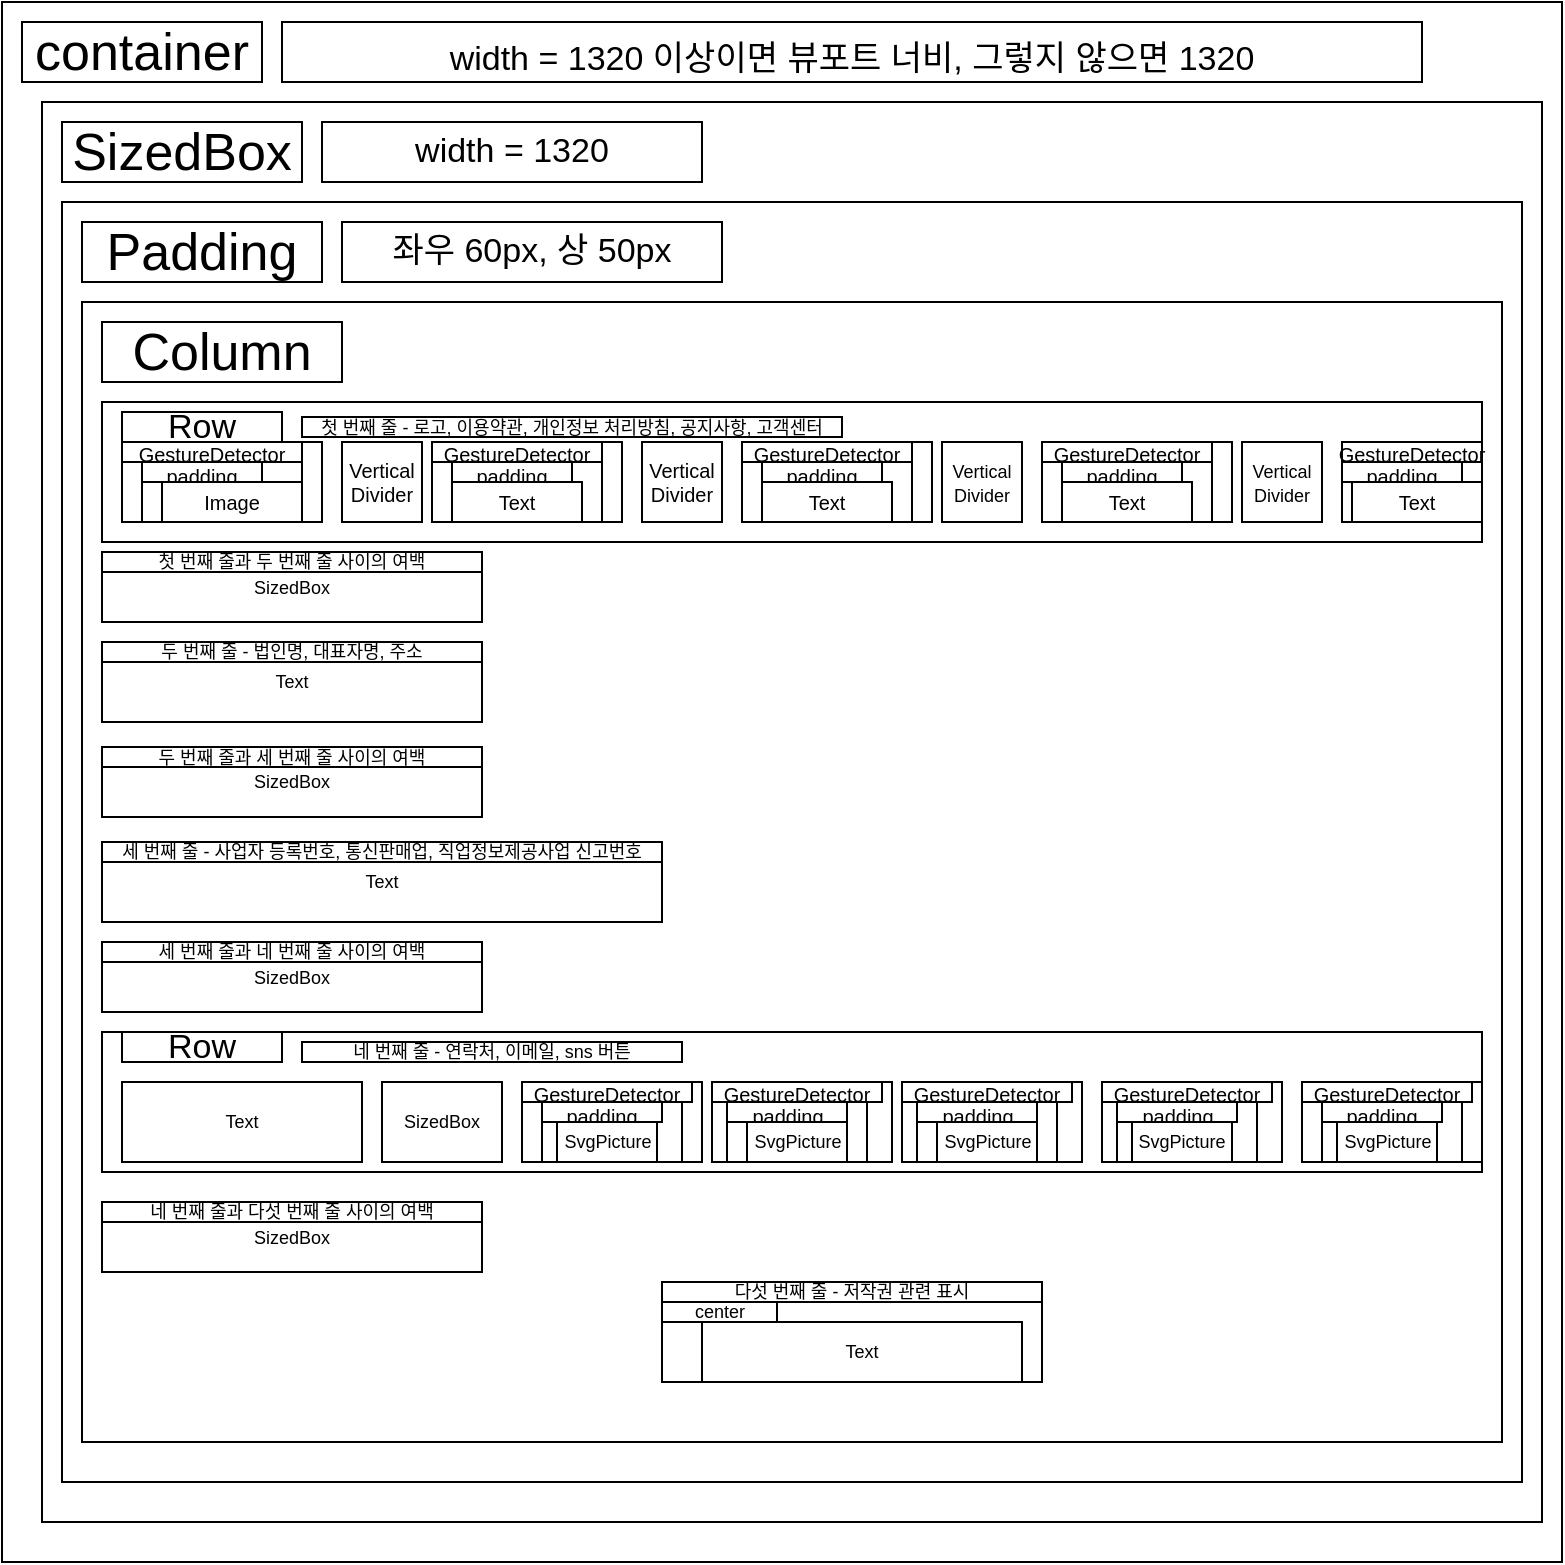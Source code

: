 <mxfile version="16.0.3" type="github">
  <diagram id="M_zqmDelzy8pDt6vgbyE" name="Page-1">
    <mxGraphModel dx="1222" dy="495" grid="1" gridSize="10" guides="1" tooltips="1" connect="1" arrows="1" fold="1" page="1" pageScale="1" pageWidth="827" pageHeight="1169" math="0" shadow="0">
      <root>
        <mxCell id="0" />
        <mxCell id="1" parent="0" />
        <mxCell id="EXQ4jVyw8t44hVukwaR4-1" value="" style="whiteSpace=wrap;html=1;aspect=fixed;" vertex="1" parent="1">
          <mxGeometry x="160" y="800" as="geometry" />
        </mxCell>
        <mxCell id="EXQ4jVyw8t44hVukwaR4-2" value="" style="whiteSpace=wrap;html=1;aspect=fixed;" vertex="1" parent="1">
          <mxGeometry x="-10" y="250" width="780" height="780" as="geometry" />
        </mxCell>
        <mxCell id="EXQ4jVyw8t44hVukwaR4-3" value="&lt;font style=&quot;font-size: 26px&quot;&gt;container&lt;/font&gt;" style="rounded=0;whiteSpace=wrap;html=1;" vertex="1" parent="1">
          <mxGeometry y="260" width="120" height="30" as="geometry" />
        </mxCell>
        <mxCell id="EXQ4jVyw8t44hVukwaR4-5" value="" style="rounded=0;whiteSpace=wrap;html=1;fontSize=26;" vertex="1" parent="1">
          <mxGeometry x="10" y="300" width="750" height="710" as="geometry" />
        </mxCell>
        <mxCell id="EXQ4jVyw8t44hVukwaR4-6" value="&lt;font style=&quot;font-size: 26px&quot;&gt;SizedBox&lt;/font&gt;" style="rounded=0;whiteSpace=wrap;html=1;" vertex="1" parent="1">
          <mxGeometry x="20" y="310" width="120" height="30" as="geometry" />
        </mxCell>
        <mxCell id="EXQ4jVyw8t44hVukwaR4-8" value="&lt;font style=&quot;font-size: 17px&quot;&gt;width = 1320 이상이면 뷰포트 너비, 그렇지 않으면 1320&lt;/font&gt;" style="rounded=0;whiteSpace=wrap;html=1;fontSize=26;" vertex="1" parent="1">
          <mxGeometry x="130" y="260" width="570" height="30" as="geometry" />
        </mxCell>
        <mxCell id="EXQ4jVyw8t44hVukwaR4-9" value="width = 1320" style="rounded=0;whiteSpace=wrap;html=1;fontSize=17;" vertex="1" parent="1">
          <mxGeometry x="150" y="310" width="190" height="30" as="geometry" />
        </mxCell>
        <mxCell id="EXQ4jVyw8t44hVukwaR4-10" value="" style="rounded=0;whiteSpace=wrap;html=1;fontSize=17;" vertex="1" parent="1">
          <mxGeometry x="20" y="350" width="730" height="640" as="geometry" />
        </mxCell>
        <mxCell id="EXQ4jVyw8t44hVukwaR4-11" value="&lt;span style=&quot;font-size: 26px&quot;&gt;Padding&lt;/span&gt;" style="rounded=0;whiteSpace=wrap;html=1;" vertex="1" parent="1">
          <mxGeometry x="30" y="360" width="120" height="30" as="geometry" />
        </mxCell>
        <mxCell id="EXQ4jVyw8t44hVukwaR4-12" value="좌우 60px, 상 50px" style="rounded=0;whiteSpace=wrap;html=1;fontSize=17;" vertex="1" parent="1">
          <mxGeometry x="160" y="360" width="190" height="30" as="geometry" />
        </mxCell>
        <mxCell id="EXQ4jVyw8t44hVukwaR4-13" value="" style="rounded=0;whiteSpace=wrap;html=1;fontSize=17;" vertex="1" parent="1">
          <mxGeometry x="30" y="400" width="710" height="570" as="geometry" />
        </mxCell>
        <mxCell id="EXQ4jVyw8t44hVukwaR4-14" value="&lt;span style=&quot;font-size: 26px&quot;&gt;Column&lt;/span&gt;" style="rounded=0;whiteSpace=wrap;html=1;" vertex="1" parent="1">
          <mxGeometry x="40" y="410" width="120" height="30" as="geometry" />
        </mxCell>
        <mxCell id="EXQ4jVyw8t44hVukwaR4-15" value="" style="rounded=0;whiteSpace=wrap;html=1;fontSize=17;" vertex="1" parent="1">
          <mxGeometry x="40" y="450" width="690" height="70" as="geometry" />
        </mxCell>
        <mxCell id="EXQ4jVyw8t44hVukwaR4-16" value="Row" style="rounded=0;whiteSpace=wrap;html=1;fontSize=17;" vertex="1" parent="1">
          <mxGeometry x="50" y="455" width="80" height="15" as="geometry" />
        </mxCell>
        <mxCell id="EXQ4jVyw8t44hVukwaR4-18" value="" style="rounded=0;whiteSpace=wrap;html=1;fontSize=17;" vertex="1" parent="1">
          <mxGeometry x="50" y="470" width="100" height="40" as="geometry" />
        </mxCell>
        <mxCell id="EXQ4jVyw8t44hVukwaR4-19" value="&lt;font size=&quot;1&quot;&gt;GestureDetector&lt;/font&gt;" style="rounded=0;whiteSpace=wrap;html=1;fontSize=17;" vertex="1" parent="1">
          <mxGeometry x="50" y="470" width="90" height="10" as="geometry" />
        </mxCell>
        <mxCell id="EXQ4jVyw8t44hVukwaR4-20" value="" style="rounded=0;whiteSpace=wrap;html=1;fontSize=16;" vertex="1" parent="1">
          <mxGeometry x="60" y="480" width="80" height="30" as="geometry" />
        </mxCell>
        <mxCell id="EXQ4jVyw8t44hVukwaR4-21" value="&lt;font style=&quot;font-size: 10px&quot;&gt;padding&lt;/font&gt;" style="rounded=0;whiteSpace=wrap;html=1;fontSize=16;" vertex="1" parent="1">
          <mxGeometry x="60" y="480" width="60" height="10" as="geometry" />
        </mxCell>
        <mxCell id="EXQ4jVyw8t44hVukwaR4-22" value="Image" style="rounded=0;whiteSpace=wrap;html=1;fontSize=10;" vertex="1" parent="1">
          <mxGeometry x="70" y="490" width="70" height="20" as="geometry" />
        </mxCell>
        <mxCell id="EXQ4jVyw8t44hVukwaR4-24" value="" style="rounded=0;whiteSpace=wrap;html=1;fontSize=17;" vertex="1" parent="1">
          <mxGeometry x="205" y="470" width="95" height="40" as="geometry" />
        </mxCell>
        <mxCell id="EXQ4jVyw8t44hVukwaR4-25" value="&lt;font size=&quot;1&quot;&gt;GestureDetector&lt;/font&gt;" style="rounded=0;whiteSpace=wrap;html=1;fontSize=17;" vertex="1" parent="1">
          <mxGeometry x="205" y="470" width="85" height="10" as="geometry" />
        </mxCell>
        <mxCell id="EXQ4jVyw8t44hVukwaR4-26" value="" style="rounded=0;whiteSpace=wrap;html=1;fontSize=16;" vertex="1" parent="1">
          <mxGeometry x="215" y="480" width="75" height="30" as="geometry" />
        </mxCell>
        <mxCell id="EXQ4jVyw8t44hVukwaR4-27" value="&lt;font style=&quot;font-size: 10px&quot;&gt;padding&lt;/font&gt;" style="rounded=0;whiteSpace=wrap;html=1;fontSize=16;" vertex="1" parent="1">
          <mxGeometry x="215" y="480" width="60" height="10" as="geometry" />
        </mxCell>
        <mxCell id="EXQ4jVyw8t44hVukwaR4-28" value="Text" style="rounded=0;whiteSpace=wrap;html=1;fontSize=10;" vertex="1" parent="1">
          <mxGeometry x="215" y="490" width="65" height="20" as="geometry" />
        </mxCell>
        <mxCell id="EXQ4jVyw8t44hVukwaR4-30" value="Vertical&lt;br&gt;Divider" style="rounded=0;whiteSpace=wrap;html=1;fontSize=10;" vertex="1" parent="1">
          <mxGeometry x="160" y="470" width="40" height="40" as="geometry" />
        </mxCell>
        <mxCell id="EXQ4jVyw8t44hVukwaR4-31" value="Vertical&lt;br&gt;Divider" style="rounded=0;whiteSpace=wrap;html=1;fontSize=10;" vertex="1" parent="1">
          <mxGeometry x="310" y="470" width="40" height="40" as="geometry" />
        </mxCell>
        <mxCell id="EXQ4jVyw8t44hVukwaR4-32" value="" style="rounded=0;whiteSpace=wrap;html=1;fontSize=17;" vertex="1" parent="1">
          <mxGeometry x="360" y="470" width="95" height="40" as="geometry" />
        </mxCell>
        <mxCell id="EXQ4jVyw8t44hVukwaR4-33" value="&lt;font size=&quot;1&quot;&gt;GestureDetector&lt;/font&gt;" style="rounded=0;whiteSpace=wrap;html=1;fontSize=17;" vertex="1" parent="1">
          <mxGeometry x="360" y="470" width="85" height="10" as="geometry" />
        </mxCell>
        <mxCell id="EXQ4jVyw8t44hVukwaR4-35" value="" style="rounded=0;whiteSpace=wrap;html=1;fontSize=16;" vertex="1" parent="1">
          <mxGeometry x="370" y="480" width="75" height="30" as="geometry" />
        </mxCell>
        <mxCell id="EXQ4jVyw8t44hVukwaR4-36" value="&lt;font style=&quot;font-size: 10px&quot;&gt;padding&lt;/font&gt;" style="rounded=0;whiteSpace=wrap;html=1;fontSize=16;" vertex="1" parent="1">
          <mxGeometry x="370" y="480" width="60" height="10" as="geometry" />
        </mxCell>
        <mxCell id="EXQ4jVyw8t44hVukwaR4-37" value="Text" style="rounded=0;whiteSpace=wrap;html=1;fontSize=10;" vertex="1" parent="1">
          <mxGeometry x="370" y="490" width="65" height="20" as="geometry" />
        </mxCell>
        <mxCell id="EXQ4jVyw8t44hVukwaR4-38" value="&lt;font style=&quot;font-size: 9px&quot;&gt;Vertical&lt;br style=&quot;font-size: 9px&quot;&gt;Divider&lt;/font&gt;" style="rounded=0;whiteSpace=wrap;html=1;fontSize=10;" vertex="1" parent="1">
          <mxGeometry x="460" y="470" width="40" height="40" as="geometry" />
        </mxCell>
        <mxCell id="EXQ4jVyw8t44hVukwaR4-39" value="" style="rounded=0;whiteSpace=wrap;html=1;fontSize=17;" vertex="1" parent="1">
          <mxGeometry x="510" y="470" width="95" height="40" as="geometry" />
        </mxCell>
        <mxCell id="EXQ4jVyw8t44hVukwaR4-40" value="" style="rounded=0;whiteSpace=wrap;html=1;fontSize=16;" vertex="1" parent="1">
          <mxGeometry x="520" y="480" width="75" height="30" as="geometry" />
        </mxCell>
        <mxCell id="EXQ4jVyw8t44hVukwaR4-41" value="&lt;font size=&quot;1&quot;&gt;GestureDetector&lt;/font&gt;" style="rounded=0;whiteSpace=wrap;html=1;fontSize=17;" vertex="1" parent="1">
          <mxGeometry x="510" y="470" width="85" height="10" as="geometry" />
        </mxCell>
        <mxCell id="EXQ4jVyw8t44hVukwaR4-42" value="&lt;font style=&quot;font-size: 10px&quot;&gt;padding&lt;/font&gt;" style="rounded=0;whiteSpace=wrap;html=1;fontSize=16;" vertex="1" parent="1">
          <mxGeometry x="520" y="480" width="60" height="10" as="geometry" />
        </mxCell>
        <mxCell id="EXQ4jVyw8t44hVukwaR4-43" value="Text" style="rounded=0;whiteSpace=wrap;html=1;fontSize=10;" vertex="1" parent="1">
          <mxGeometry x="520" y="490" width="65" height="20" as="geometry" />
        </mxCell>
        <mxCell id="EXQ4jVyw8t44hVukwaR4-44" value="&lt;font style=&quot;font-size: 9px&quot;&gt;Vertical&lt;br style=&quot;font-size: 9px&quot;&gt;Divider&lt;/font&gt;" style="rounded=0;whiteSpace=wrap;html=1;fontSize=10;" vertex="1" parent="1">
          <mxGeometry x="610" y="470" width="40" height="40" as="geometry" />
        </mxCell>
        <mxCell id="EXQ4jVyw8t44hVukwaR4-45" value="" style="rounded=0;whiteSpace=wrap;html=1;fontSize=17;" vertex="1" parent="1">
          <mxGeometry x="660" y="470" width="70" height="40" as="geometry" />
        </mxCell>
        <mxCell id="EXQ4jVyw8t44hVukwaR4-46" value="&lt;font size=&quot;1&quot;&gt;GestureDetector&lt;/font&gt;" style="rounded=0;whiteSpace=wrap;html=1;fontSize=17;" vertex="1" parent="1">
          <mxGeometry x="660" y="470" width="70" height="10" as="geometry" />
        </mxCell>
        <mxCell id="EXQ4jVyw8t44hVukwaR4-47" value="&lt;font style=&quot;font-size: 10px&quot;&gt;padding&lt;/font&gt;" style="rounded=0;whiteSpace=wrap;html=1;fontSize=16;" vertex="1" parent="1">
          <mxGeometry x="660" y="480" width="60" height="10" as="geometry" />
        </mxCell>
        <mxCell id="EXQ4jVyw8t44hVukwaR4-48" value="Text" style="rounded=0;whiteSpace=wrap;html=1;fontSize=10;" vertex="1" parent="1">
          <mxGeometry x="665" y="490" width="65" height="20" as="geometry" />
        </mxCell>
        <mxCell id="EXQ4jVyw8t44hVukwaR4-49" value="SizedBox" style="rounded=0;whiteSpace=wrap;html=1;fontSize=9;" vertex="1" parent="1">
          <mxGeometry x="40" y="525" width="190" height="35" as="geometry" />
        </mxCell>
        <mxCell id="EXQ4jVyw8t44hVukwaR4-50" value="Text" style="rounded=0;whiteSpace=wrap;html=1;fontSize=9;" vertex="1" parent="1">
          <mxGeometry x="40" y="570" width="190" height="40" as="geometry" />
        </mxCell>
        <mxCell id="EXQ4jVyw8t44hVukwaR4-51" value="SizedBox" style="rounded=0;whiteSpace=wrap;html=1;fontSize=9;" vertex="1" parent="1">
          <mxGeometry x="40" y="622.5" width="190" height="35" as="geometry" />
        </mxCell>
        <mxCell id="EXQ4jVyw8t44hVukwaR4-57" value="Text" style="rounded=0;whiteSpace=wrap;html=1;fontSize=9;" vertex="1" parent="1">
          <mxGeometry x="40" y="670" width="280" height="40" as="geometry" />
        </mxCell>
        <mxCell id="EXQ4jVyw8t44hVukwaR4-58" value="SizedBox" style="rounded=0;whiteSpace=wrap;html=1;fontSize=9;" vertex="1" parent="1">
          <mxGeometry x="40" y="720" width="190" height="35" as="geometry" />
        </mxCell>
        <mxCell id="EXQ4jVyw8t44hVukwaR4-59" value="" style="rounded=0;whiteSpace=wrap;html=1;fontSize=17;" vertex="1" parent="1">
          <mxGeometry x="40" y="765" width="690" height="70" as="geometry" />
        </mxCell>
        <mxCell id="EXQ4jVyw8t44hVukwaR4-60" value="Row" style="rounded=0;whiteSpace=wrap;html=1;fontSize=17;" vertex="1" parent="1">
          <mxGeometry x="50" y="765" width="80" height="15" as="geometry" />
        </mxCell>
        <mxCell id="EXQ4jVyw8t44hVukwaR4-62" value="Text" style="rounded=0;whiteSpace=wrap;html=1;fontSize=9;" vertex="1" parent="1">
          <mxGeometry x="50" y="790" width="120" height="40" as="geometry" />
        </mxCell>
        <mxCell id="EXQ4jVyw8t44hVukwaR4-63" value="SizedBox" style="rounded=0;whiteSpace=wrap;html=1;fontSize=9;" vertex="1" parent="1">
          <mxGeometry x="180" y="790" width="60" height="40" as="geometry" />
        </mxCell>
        <mxCell id="EXQ4jVyw8t44hVukwaR4-65" value="" style="rounded=0;whiteSpace=wrap;html=1;fontSize=9;" vertex="1" parent="1">
          <mxGeometry x="250" y="790" width="90" height="40" as="geometry" />
        </mxCell>
        <mxCell id="EXQ4jVyw8t44hVukwaR4-66" value="" style="rounded=0;whiteSpace=wrap;html=1;fontSize=9;" vertex="1" parent="1">
          <mxGeometry x="345" y="790" width="90" height="40" as="geometry" />
        </mxCell>
        <mxCell id="EXQ4jVyw8t44hVukwaR4-67" value="" style="rounded=0;whiteSpace=wrap;html=1;fontSize=9;" vertex="1" parent="1">
          <mxGeometry x="440" y="790" width="90" height="40" as="geometry" />
        </mxCell>
        <mxCell id="EXQ4jVyw8t44hVukwaR4-68" value="" style="rounded=0;whiteSpace=wrap;html=1;fontSize=9;" vertex="1" parent="1">
          <mxGeometry x="540" y="790" width="90" height="40" as="geometry" />
        </mxCell>
        <mxCell id="EXQ4jVyw8t44hVukwaR4-69" value="" style="rounded=0;whiteSpace=wrap;html=1;fontSize=9;" vertex="1" parent="1">
          <mxGeometry x="640" y="790" width="90" height="40" as="geometry" />
        </mxCell>
        <mxCell id="EXQ4jVyw8t44hVukwaR4-70" value="&lt;font size=&quot;1&quot;&gt;GestureDetector&lt;/font&gt;" style="rounded=0;whiteSpace=wrap;html=1;fontSize=17;" vertex="1" parent="1">
          <mxGeometry x="250" y="790" width="85" height="10" as="geometry" />
        </mxCell>
        <mxCell id="EXQ4jVyw8t44hVukwaR4-71" value="&lt;font size=&quot;1&quot;&gt;GestureDetector&lt;/font&gt;" style="rounded=0;whiteSpace=wrap;html=1;fontSize=17;" vertex="1" parent="1">
          <mxGeometry x="345" y="790" width="85" height="10" as="geometry" />
        </mxCell>
        <mxCell id="EXQ4jVyw8t44hVukwaR4-72" value="&lt;font size=&quot;1&quot;&gt;GestureDetector&lt;/font&gt;" style="rounded=0;whiteSpace=wrap;html=1;fontSize=17;" vertex="1" parent="1">
          <mxGeometry x="440" y="790" width="85" height="10" as="geometry" />
        </mxCell>
        <mxCell id="EXQ4jVyw8t44hVukwaR4-73" value="&lt;font size=&quot;1&quot;&gt;GestureDetector&lt;/font&gt;" style="rounded=0;whiteSpace=wrap;html=1;fontSize=17;" vertex="1" parent="1">
          <mxGeometry x="540" y="790" width="85" height="10" as="geometry" />
        </mxCell>
        <mxCell id="EXQ4jVyw8t44hVukwaR4-76" value="" style="rounded=0;whiteSpace=wrap;html=1;fontSize=9;" vertex="1" parent="1">
          <mxGeometry x="260" y="800" width="70" height="30" as="geometry" />
        </mxCell>
        <mxCell id="EXQ4jVyw8t44hVukwaR4-77" value="&lt;font style=&quot;font-size: 10px&quot;&gt;padding&lt;/font&gt;" style="rounded=0;whiteSpace=wrap;html=1;fontSize=16;" vertex="1" parent="1">
          <mxGeometry x="260" y="800" width="60" height="10" as="geometry" />
        </mxCell>
        <mxCell id="EXQ4jVyw8t44hVukwaR4-78" value="" style="rounded=0;whiteSpace=wrap;html=1;fontSize=9;" vertex="1" parent="1">
          <mxGeometry x="352.5" y="800" width="70" height="30" as="geometry" />
        </mxCell>
        <mxCell id="EXQ4jVyw8t44hVukwaR4-79" value="" style="rounded=0;whiteSpace=wrap;html=1;fontSize=9;" vertex="1" parent="1">
          <mxGeometry x="447.5" y="800" width="70" height="30" as="geometry" />
        </mxCell>
        <mxCell id="EXQ4jVyw8t44hVukwaR4-80" value="" style="rounded=0;whiteSpace=wrap;html=1;fontSize=9;" vertex="1" parent="1">
          <mxGeometry x="547.5" y="800" width="70" height="30" as="geometry" />
        </mxCell>
        <mxCell id="EXQ4jVyw8t44hVukwaR4-81" value="" style="rounded=0;whiteSpace=wrap;html=1;fontSize=9;" vertex="1" parent="1">
          <mxGeometry x="650" y="800" width="70" height="30" as="geometry" />
        </mxCell>
        <mxCell id="EXQ4jVyw8t44hVukwaR4-82" value="&lt;font size=&quot;1&quot;&gt;GestureDetector&lt;/font&gt;" style="rounded=0;whiteSpace=wrap;html=1;fontSize=17;" vertex="1" parent="1">
          <mxGeometry x="640" y="790" width="85" height="10" as="geometry" />
        </mxCell>
        <mxCell id="EXQ4jVyw8t44hVukwaR4-83" value="&lt;font style=&quot;font-size: 10px&quot;&gt;padding&lt;/font&gt;" style="rounded=0;whiteSpace=wrap;html=1;fontSize=16;" vertex="1" parent="1">
          <mxGeometry x="352.5" y="800" width="60" height="10" as="geometry" />
        </mxCell>
        <mxCell id="EXQ4jVyw8t44hVukwaR4-84" value="&lt;font style=&quot;font-size: 10px&quot;&gt;padding&lt;/font&gt;" style="rounded=0;whiteSpace=wrap;html=1;fontSize=16;" vertex="1" parent="1">
          <mxGeometry x="447.5" y="800" width="60" height="10" as="geometry" />
        </mxCell>
        <mxCell id="EXQ4jVyw8t44hVukwaR4-85" value="&lt;font style=&quot;font-size: 10px&quot;&gt;padding&lt;/font&gt;" style="rounded=0;whiteSpace=wrap;html=1;fontSize=16;" vertex="1" parent="1">
          <mxGeometry x="547.5" y="800" width="60" height="10" as="geometry" />
        </mxCell>
        <mxCell id="EXQ4jVyw8t44hVukwaR4-86" value="&lt;font style=&quot;font-size: 10px&quot;&gt;padding&lt;/font&gt;" style="rounded=0;whiteSpace=wrap;html=1;fontSize=16;" vertex="1" parent="1">
          <mxGeometry x="650" y="800" width="60" height="10" as="geometry" />
        </mxCell>
        <mxCell id="EXQ4jVyw8t44hVukwaR4-87" value="SvgPicture" style="rounded=0;whiteSpace=wrap;html=1;fontSize=9;" vertex="1" parent="1">
          <mxGeometry x="267.5" y="810" width="50" height="20" as="geometry" />
        </mxCell>
        <mxCell id="EXQ4jVyw8t44hVukwaR4-88" value="SvgPicture" style="rounded=0;whiteSpace=wrap;html=1;fontSize=9;" vertex="1" parent="1">
          <mxGeometry x="362.5" y="810" width="50" height="20" as="geometry" />
        </mxCell>
        <mxCell id="EXQ4jVyw8t44hVukwaR4-89" value="SvgPicture" style="rounded=0;whiteSpace=wrap;html=1;fontSize=9;" vertex="1" parent="1">
          <mxGeometry x="457.5" y="810" width="50" height="20" as="geometry" />
        </mxCell>
        <mxCell id="EXQ4jVyw8t44hVukwaR4-90" value="SvgPicture" style="rounded=0;whiteSpace=wrap;html=1;fontSize=9;" vertex="1" parent="1">
          <mxGeometry x="555" y="810" width="50" height="20" as="geometry" />
        </mxCell>
        <mxCell id="EXQ4jVyw8t44hVukwaR4-91" value="SvgPicture" style="rounded=0;whiteSpace=wrap;html=1;fontSize=9;" vertex="1" parent="1">
          <mxGeometry x="657.5" y="810" width="50" height="20" as="geometry" />
        </mxCell>
        <mxCell id="EXQ4jVyw8t44hVukwaR4-92" value="SizedBox" style="rounded=0;whiteSpace=wrap;html=1;fontSize=9;" vertex="1" parent="1">
          <mxGeometry x="40" y="850" width="190" height="35" as="geometry" />
        </mxCell>
        <mxCell id="EXQ4jVyw8t44hVukwaR4-93" value="" style="rounded=0;whiteSpace=wrap;html=1;fontSize=9;" vertex="1" parent="1">
          <mxGeometry x="320" y="900" width="190" height="40" as="geometry" />
        </mxCell>
        <mxCell id="EXQ4jVyw8t44hVukwaR4-94" value="center" style="rounded=0;whiteSpace=wrap;html=1;fontSize=9;" vertex="1" parent="1">
          <mxGeometry x="320" y="900" width="57.5" height="10" as="geometry" />
        </mxCell>
        <mxCell id="EXQ4jVyw8t44hVukwaR4-95" value="Text" style="rounded=0;whiteSpace=wrap;html=1;fontSize=9;" vertex="1" parent="1">
          <mxGeometry x="340" y="910" width="160" height="30" as="geometry" />
        </mxCell>
        <mxCell id="EXQ4jVyw8t44hVukwaR4-96" value="첫 번째 줄 - 로고, 이용약관, 개인정보 처리방침, 공지사항, 고객센터" style="rounded=0;whiteSpace=wrap;html=1;fontSize=9;" vertex="1" parent="1">
          <mxGeometry x="140" y="457.5" width="270" height="10" as="geometry" />
        </mxCell>
        <mxCell id="EXQ4jVyw8t44hVukwaR4-97" value="첫 번째 줄과 두 번째 줄 사이의 여백" style="rounded=0;whiteSpace=wrap;html=1;fontSize=9;" vertex="1" parent="1">
          <mxGeometry x="40" y="525" width="190" height="10" as="geometry" />
        </mxCell>
        <mxCell id="EXQ4jVyw8t44hVukwaR4-98" value="두 번째 줄 - 법인명, 대표자명, 주소&lt;span style=&quot;color: rgba(0 , 0 , 0 , 0) ; font-family: monospace ; font-size: 0px&quot;&gt;%3CmxGraphModel%3E%3Croot%3E%3CmxCell%20id%3D%220%22%2F%3E%3CmxCell%20id%3D%221%22%20parent%3D%220%22%2F%3E%3CmxCell%20id%3D%222%22%20value%3D%22%EC%B2%AB%20%EB%B2%88%EC%A7%B8%20%EC%A4%84%EA%B3%BC%20%EB%91%90%20%EB%B2%88%EC%A7%B8%20%EC%A4%84%20%EC%82%AC%EC%9D%B4%EC%9D%98%20%EC%97%AC%EB%B0%B1%22%20style%3D%22rounded%3D0%3BwhiteSpace%3Dwrap%3Bhtml%3D1%3BfontSize%3D9%3B%22%20vertex%3D%221%22%20parent%3D%221%22%3E%3CmxGeometry%20x%3D%2240%22%20y%3D%22525%22%20width%3D%22190%22%20height%3D%2210%22%20as%3D%22geometry%22%2F%3E%3C%2FmxCell%3E%3C%2Froot%3E%3C%2FmxGraphModel%3E&lt;/span&gt;" style="rounded=0;whiteSpace=wrap;html=1;fontSize=9;" vertex="1" parent="1">
          <mxGeometry x="40" y="570" width="190" height="10" as="geometry" />
        </mxCell>
        <mxCell id="EXQ4jVyw8t44hVukwaR4-99" value="두 번째 줄과 세 번째 줄 사이의 여백&lt;span style=&quot;color: rgba(0 , 0 , 0 , 0) ; font-family: monospace ; font-size: 0px&quot;&gt;%3CmxGraphModel%3E%3Croot%3E%3CmxCell%20id%3D%220%22%2F%3E%3CmxCell%20id%3D%221%22%20parent%3D%220%22%2F%3E%3CmxCell%20id%3D%222%22%20value%3D%22%EC%B2%AB%20%EB%B2%88%EC%A7%B8%20%EC%A4%84%EA%B3%BC%20%EB%91%90%20%EB%B2%88%EC%A7%B8%20%EC%A4%84%20%EC%82%AC%EC%9D%B4%EC%9D%98%20%EC%97%AC%EB%B0%B1%22%20style%3D%22rounded%3D0%3BwhiteSpace%3Dwrap%3Bhtml%3D1%3BfontSize%3D9%3B%22%20vertex%3D%221%22%20parent%3D%221%22%3E%3CmxGeometry%20x%3D%2240%22%20y%3D%22525%22%20width%3D%22190%22%20height%3D%2210%22%20as%3D%22geometry%22%2F%3E%3C%2FmxCell%3E%3C%2Froot%3E%3C%2FmxGraphModel%3E&lt;/span&gt;" style="rounded=0;whiteSpace=wrap;html=1;fontSize=9;" vertex="1" parent="1">
          <mxGeometry x="40" y="622.5" width="190" height="10" as="geometry" />
        </mxCell>
        <mxCell id="EXQ4jVyw8t44hVukwaR4-100" value="세 번째 줄 - 사업자 등록번호, 통신판매업, 직업정보제공사업 신고번호" style="rounded=0;whiteSpace=wrap;html=1;fontSize=9;" vertex="1" parent="1">
          <mxGeometry x="40" y="670" width="280" height="10" as="geometry" />
        </mxCell>
        <mxCell id="EXQ4jVyw8t44hVukwaR4-101" value="세 번째 줄과 네 번째 줄 사이의 여백&lt;span style=&quot;color: rgba(0 , 0 , 0 , 0) ; font-family: monospace ; font-size: 0px&quot;&gt;%3CmxGraphModel%3E%3Croot%3E%3CmxCell%20id%3D%220%22%2F%3E%3CmxCell%20id%3D%221%22%20parent%3D%220%22%2F%3E%3CmxCell%20id%3D%222%22%20value%3D%22%EC%B2%AB%20%EB%B2%88%EC%A7%B8%20%EC%A4%84%EA%B3%BC%20%EB%91%90%20%EB%B2%88%EC%A7%B8%20%EC%A4%84%20%EC%82%AC%EC%9D%B4%EC%9D%98%20%EC%97%AC%EB%B0%B1%22%20style%3D%22rounded%3D0%3BwhiteSpace%3Dwrap%3Bhtml%3D1%3BfontSize%3D9%3B%22%20vertex%3D%221%22%20parent%3D%221%22%3E%3CmxGeometry%20x%3D%2240%22%20y%3D%22525%22%20width%3D%22190%22%20height%3D%2210%22%20as%3D%22geometry%22%2F%3E%3C%2FmxCell%3E%3C%2Froot%3E%3C%2FmxGraphModel%3E&lt;/span&gt;" style="rounded=0;whiteSpace=wrap;html=1;fontSize=9;" vertex="1" parent="1">
          <mxGeometry x="40" y="720" width="190" height="10" as="geometry" />
        </mxCell>
        <mxCell id="EXQ4jVyw8t44hVukwaR4-102" value="네 번째 줄 - 연락처, 이메일, sns 버튼" style="rounded=0;whiteSpace=wrap;html=1;fontSize=9;" vertex="1" parent="1">
          <mxGeometry x="140" y="770" width="190" height="10" as="geometry" />
        </mxCell>
        <mxCell id="EXQ4jVyw8t44hVukwaR4-104" value="네 번째 줄과 다섯 번째 줄 사이의 여백&lt;span style=&quot;color: rgba(0 , 0 , 0 , 0) ; font-family: monospace ; font-size: 0px&quot;&gt;%3CmxGraphModel%3E%3Croot%3E%3CmxCell%20id%3D%220%22%2F%3E%3CmxCell%20id%3D%221%22%20parent%3D%220%22%2F%3E%3CmxCell%20id%3D%222%22%20value%3D%22%EC%B2%AB%20%EB%B2%88%EC%A7%B8%20%EC%A4%84%EA%B3%BC%20%EB%91%90%20%EB%B2%88%EC%A7%B8%20%EC%A4%84%20%EC%82%AC%EC%9D%B4%EC%9D%98%20%EC%97%AC%EB%B0%B1%22%20style%3D%22rounded%3D0%3BwhiteSpace%3Dwrap%3Bhtml%3D1%3BfontSize%3D9%3B%22%20vertex%3D%221%22%20parent%3D%221%22%3E%3CmxGeometry%20x%3D%2240%22%20y%3D%22525%22%20width%3D%22190%22%20height%3D%2210%22%20as%3D%22geometry%22%2F%3E%3C%2FmxCell%3E%3C%2Froot%3E%3C%2FmxGraphModel%3E&lt;/span&gt;" style="rounded=0;whiteSpace=wrap;html=1;fontSize=9;" vertex="1" parent="1">
          <mxGeometry x="40" y="850" width="190" height="10" as="geometry" />
        </mxCell>
        <mxCell id="EXQ4jVyw8t44hVukwaR4-105" value="다섯 번째 줄 - 저작권 관련 표시" style="rounded=0;whiteSpace=wrap;html=1;fontSize=9;" vertex="1" parent="1">
          <mxGeometry x="320" y="890" width="190" height="10" as="geometry" />
        </mxCell>
      </root>
    </mxGraphModel>
  </diagram>
</mxfile>
